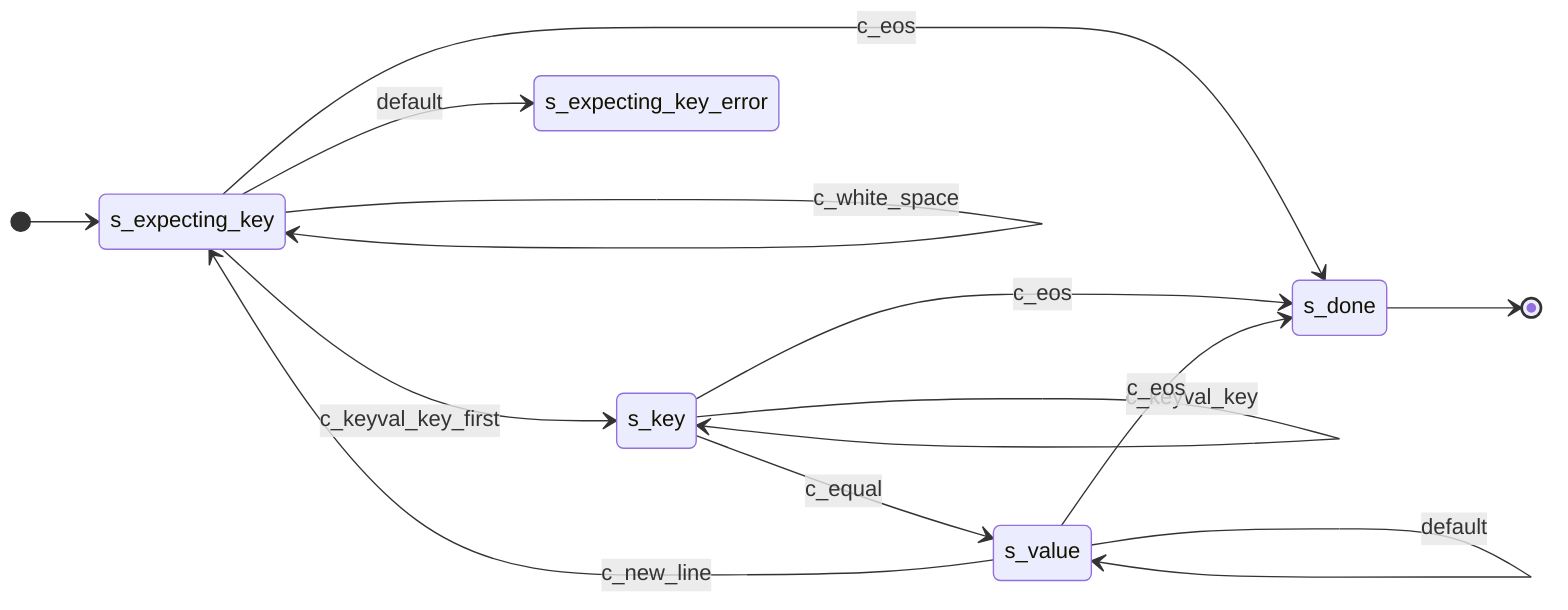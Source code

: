 stateDiagram-v2
  direction LR

  %% s_expecting_key state
  [*] --> s_expecting_key
  s_expecting_key --> s_done: c_eos
  s_expecting_key --> s_expecting_key: c_new_line
  s_expecting_key --> s_expecting_key: c_white_space
  s_expecting_key --> s_key: c_keyval_key_first
  s_expecting_key --> s_expecting_key_error: default

  %% s_key state
  s_key --> s_key: c_keyval_key
  s_key --> s_value: c_equal
  s_key --> s_done: c_eos

  %% s_value state
  s_value --> s_expecting_key: c_new_line
  s_value --> s_done: c_eos
  s_value --> s_value: default

  %% s_done state
  s_done --> [*]